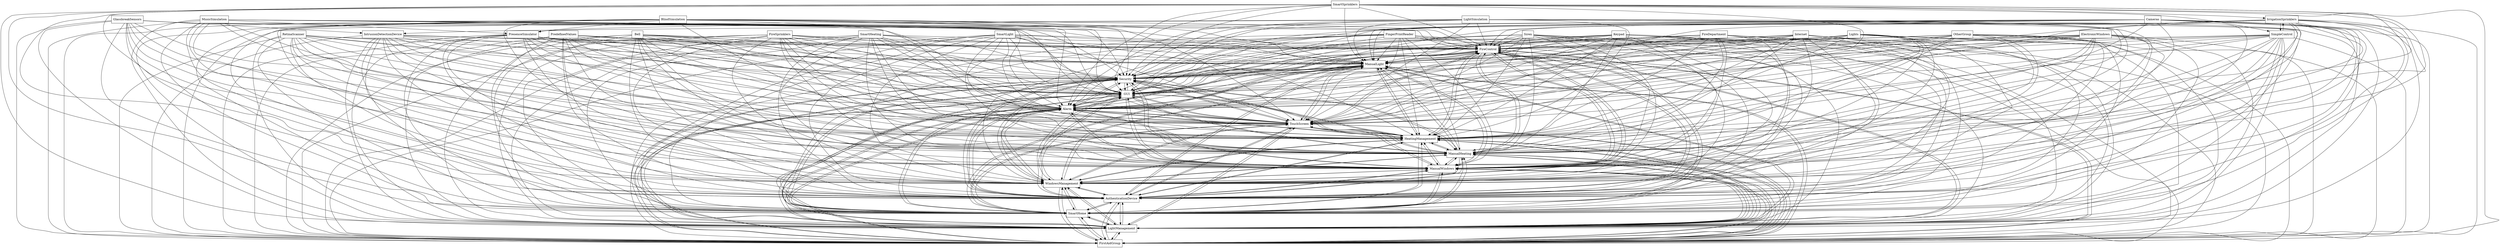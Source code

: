 digraph{
graph [rankdir=TB];
node [shape=box];
edge [arrowhead=normal];
0[label="FingerPrintReader",]
1[label="PredefinedValues",]
2[label="FireControl",]
3[label="ManualLight",]
4[label="Siren",]
5[label="Bell",]
6[label="SmartHeating",]
7[label="FirstAidGroup",]
8[label="IrrigationSprinklers",]
9[label="SmartLight",]
10[label="LightManagement",]
11[label="SmartHome",]
12[label="LightSimulation",]
13[label="AuthenticationDevice",]
14[label="MusicSimulation",]
15[label="IntrusionDetectionDevice",]
16[label="WindowsManagement",]
17[label="RetinaScanner",]
18[label="SimpleControl",]
19[label="ManualWindows",]
20[label="GlassbreakSensors",]
21[label="ManualHeating",]
22[label="Lights",]
23[label="BlindSimulation",]
24[label="SmartSprinklers",]
25[label="HeatingManagement",]
26[label="ElectronicWindows",]
27[label="TouchScreen",]
28[label="Alarm",]
29[label="GUI",]
30[label="Security",]
31[label="Keypad",]
32[label="PresenceSimulator",]
33[label="Cameras",]
34[label="FireSprinklers",]
35[label="OtherGroup",]
36[label="FireDepartment",]
37[label="Internet",]
0->2[label="",]
0->3[label="",]
0->7[label="",]
0->10[label="",]
0->11[label="",]
0->13[label="",]
0->16[label="",]
0->19[label="",]
0->21[label="",]
0->25[label="",]
0->27[label="",]
0->28[label="",]
0->29[label="",]
0->30[label="",]
1->2[label="",]
1->3[label="",]
1->7[label="",]
1->10[label="",]
1->11[label="",]
1->13[label="",]
1->16[label="",]
1->19[label="",]
1->21[label="",]
1->25[label="",]
1->27[label="",]
1->28[label="",]
1->29[label="",]
1->30[label="",]
2->3[label="",]
2->7[label="",]
2->10[label="",]
2->11[label="",]
2->13[label="",]
2->16[label="",]
2->19[label="",]
2->21[label="",]
2->25[label="",]
2->27[label="",]
2->28[label="",]
2->29[label="",]
2->30[label="",]
3->2[label="",]
3->7[label="",]
3->10[label="",]
3->11[label="",]
3->13[label="",]
3->16[label="",]
3->19[label="",]
3->21[label="",]
3->25[label="",]
3->27[label="",]
3->28[label="",]
3->29[label="",]
3->30[label="",]
4->2[label="",]
4->3[label="",]
4->7[label="",]
4->10[label="",]
4->11[label="",]
4->13[label="",]
4->16[label="",]
4->19[label="",]
4->21[label="",]
4->25[label="",]
4->27[label="",]
4->28[label="",]
4->29[label="",]
4->30[label="",]
5->2[label="",]
5->3[label="",]
5->7[label="",]
5->10[label="",]
5->11[label="",]
5->13[label="",]
5->16[label="",]
5->19[label="",]
5->21[label="",]
5->25[label="",]
5->27[label="",]
5->28[label="",]
5->29[label="",]
5->30[label="",]
6->2[label="",]
6->3[label="",]
6->7[label="",]
6->10[label="",]
6->11[label="",]
6->13[label="",]
6->16[label="",]
6->19[label="",]
6->21[label="",]
6->25[label="",]
6->27[label="",]
6->28[label="",]
6->29[label="",]
6->30[label="",]
7->2[label="",]
7->3[label="",]
7->10[label="",]
7->11[label="",]
7->13[label="",]
7->16[label="",]
7->19[label="",]
7->21[label="",]
7->25[label="",]
7->27[label="",]
7->28[label="",]
7->29[label="",]
7->30[label="",]
8->2[label="",]
8->3[label="",]
8->7[label="",]
8->10[label="",]
8->11[label="",]
8->13[label="",]
8->16[label="",]
8->18[label="",]
8->19[label="",]
8->21[label="",]
8->25[label="",]
8->27[label="",]
8->28[label="",]
8->29[label="",]
8->30[label="",]
9->2[label="",]
9->3[label="",]
9->7[label="",]
9->10[label="",]
9->11[label="",]
9->13[label="",]
9->16[label="",]
9->19[label="",]
9->21[label="",]
9->25[label="",]
9->27[label="",]
9->28[label="",]
9->29[label="",]
9->30[label="",]
10->2[label="",]
10->3[label="",]
10->7[label="",]
10->11[label="",]
10->13[label="",]
10->16[label="",]
10->19[label="",]
10->21[label="",]
10->25[label="",]
10->27[label="",]
10->28[label="",]
10->29[label="",]
10->30[label="",]
11->2[label="",]
11->3[label="",]
11->7[label="",]
11->10[label="",]
11->13[label="",]
11->16[label="",]
11->19[label="",]
11->21[label="",]
11->25[label="",]
11->27[label="",]
11->28[label="",]
11->29[label="",]
11->30[label="",]
12->2[label="",]
12->3[label="",]
12->7[label="",]
12->10[label="",]
12->11[label="",]
12->13[label="",]
12->16[label="",]
12->19[label="",]
12->21[label="",]
12->25[label="",]
12->27[label="",]
12->28[label="",]
12->29[label="",]
12->30[label="",]
12->32[label="",]
13->2[label="",]
13->3[label="",]
13->7[label="",]
13->10[label="",]
13->11[label="",]
13->16[label="",]
13->19[label="",]
13->21[label="",]
13->25[label="",]
13->27[label="",]
13->28[label="",]
13->29[label="",]
13->30[label="",]
14->2[label="",]
14->3[label="",]
14->7[label="",]
14->10[label="",]
14->11[label="",]
14->13[label="",]
14->16[label="",]
14->19[label="",]
14->21[label="",]
14->25[label="",]
14->27[label="",]
14->28[label="",]
14->29[label="",]
14->30[label="",]
14->32[label="",]
15->2[label="",]
15->3[label="",]
15->7[label="",]
15->10[label="",]
15->11[label="",]
15->13[label="",]
15->16[label="",]
15->19[label="",]
15->21[label="",]
15->25[label="",]
15->27[label="",]
15->28[label="",]
15->29[label="",]
15->30[label="",]
16->2[label="",]
16->3[label="",]
16->7[label="",]
16->10[label="",]
16->11[label="",]
16->13[label="",]
16->19[label="",]
16->21[label="",]
16->25[label="",]
16->27[label="",]
16->28[label="",]
16->29[label="",]
16->30[label="",]
17->2[label="",]
17->3[label="",]
17->7[label="",]
17->10[label="",]
17->11[label="",]
17->13[label="",]
17->16[label="",]
17->19[label="",]
17->21[label="",]
17->25[label="",]
17->27[label="",]
17->28[label="",]
17->29[label="",]
17->30[label="",]
18->2[label="",]
18->3[label="",]
18->7[label="",]
18->8[label="",]
18->10[label="",]
18->11[label="",]
18->13[label="",]
18->16[label="",]
18->19[label="",]
18->21[label="",]
18->25[label="",]
18->27[label="",]
18->28[label="",]
18->29[label="",]
18->30[label="",]
19->2[label="",]
19->3[label="",]
19->7[label="",]
19->10[label="",]
19->11[label="",]
19->13[label="",]
19->16[label="",]
19->21[label="",]
19->25[label="",]
19->27[label="",]
19->28[label="",]
19->29[label="",]
19->30[label="",]
20->2[label="",]
20->3[label="",]
20->7[label="",]
20->10[label="",]
20->11[label="",]
20->13[label="",]
20->15[label="",]
20->16[label="",]
20->19[label="",]
20->21[label="",]
20->25[label="",]
20->27[label="",]
20->28[label="",]
20->29[label="",]
20->30[label="",]
21->2[label="",]
21->3[label="",]
21->7[label="",]
21->10[label="",]
21->11[label="",]
21->13[label="",]
21->16[label="",]
21->19[label="",]
21->25[label="",]
21->27[label="",]
21->28[label="",]
21->29[label="",]
21->30[label="",]
22->2[label="",]
22->3[label="",]
22->7[label="",]
22->10[label="",]
22->11[label="",]
22->13[label="",]
22->16[label="",]
22->19[label="",]
22->21[label="",]
22->25[label="",]
22->27[label="",]
22->28[label="",]
22->29[label="",]
22->30[label="",]
23->2[label="",]
23->3[label="",]
23->7[label="",]
23->10[label="",]
23->11[label="",]
23->13[label="",]
23->16[label="",]
23->19[label="",]
23->21[label="",]
23->25[label="",]
23->27[label="",]
23->28[label="",]
23->29[label="",]
23->30[label="",]
23->32[label="",]
24->2[label="",]
24->3[label="",]
24->7[label="",]
24->8[label="",]
24->10[label="",]
24->11[label="",]
24->13[label="",]
24->16[label="",]
24->18[label="",]
24->19[label="",]
24->21[label="",]
24->25[label="",]
24->27[label="",]
24->28[label="",]
24->29[label="",]
24->30[label="",]
25->2[label="",]
25->3[label="",]
25->7[label="",]
25->10[label="",]
25->11[label="",]
25->13[label="",]
25->16[label="",]
25->19[label="",]
25->21[label="",]
25->27[label="",]
25->28[label="",]
25->29[label="",]
25->30[label="",]
26->2[label="",]
26->3[label="",]
26->7[label="",]
26->10[label="",]
26->11[label="",]
26->13[label="",]
26->16[label="",]
26->19[label="",]
26->21[label="",]
26->25[label="",]
26->27[label="",]
26->28[label="",]
26->29[label="",]
26->30[label="",]
27->2[label="",]
27->3[label="",]
27->7[label="",]
27->10[label="",]
27->11[label="",]
27->13[label="",]
27->16[label="",]
27->19[label="",]
27->21[label="",]
27->25[label="",]
27->28[label="",]
27->29[label="",]
27->30[label="",]
28->2[label="",]
28->3[label="",]
28->7[label="",]
28->10[label="",]
28->11[label="",]
28->13[label="",]
28->16[label="",]
28->19[label="",]
28->21[label="",]
28->25[label="",]
28->27[label="",]
28->29[label="",]
28->30[label="",]
29->2[label="",]
29->3[label="",]
29->7[label="",]
29->10[label="",]
29->11[label="",]
29->13[label="",]
29->16[label="",]
29->19[label="",]
29->21[label="",]
29->25[label="",]
29->27[label="",]
29->28[label="",]
29->30[label="",]
30->2[label="",]
30->3[label="",]
30->7[label="",]
30->10[label="",]
30->11[label="",]
30->13[label="",]
30->16[label="",]
30->19[label="",]
30->21[label="",]
30->25[label="",]
30->27[label="",]
30->28[label="",]
30->29[label="",]
31->2[label="",]
31->3[label="",]
31->7[label="",]
31->10[label="",]
31->11[label="",]
31->13[label="",]
31->16[label="",]
31->19[label="",]
31->21[label="",]
31->25[label="",]
31->27[label="",]
31->28[label="",]
31->29[label="",]
31->30[label="",]
32->2[label="",]
32->3[label="",]
32->7[label="",]
32->10[label="",]
32->11[label="",]
32->13[label="",]
32->16[label="",]
32->19[label="",]
32->21[label="",]
32->25[label="",]
32->27[label="",]
32->28[label="",]
32->29[label="",]
32->30[label="",]
33->2[label="",]
33->3[label="",]
33->7[label="",]
33->10[label="",]
33->11[label="",]
33->13[label="",]
33->15[label="",]
33->16[label="",]
33->19[label="",]
33->21[label="",]
33->25[label="",]
33->27[label="",]
33->28[label="",]
33->29[label="",]
33->30[label="",]
34->2[label="",]
34->3[label="",]
34->7[label="",]
34->10[label="",]
34->11[label="",]
34->13[label="",]
34->16[label="",]
34->19[label="",]
34->21[label="",]
34->25[label="",]
34->27[label="",]
34->28[label="",]
34->29[label="",]
34->30[label="",]
35->2[label="",]
35->3[label="",]
35->7[label="",]
35->10[label="",]
35->11[label="",]
35->13[label="",]
35->16[label="",]
35->19[label="",]
35->21[label="",]
35->25[label="",]
35->27[label="",]
35->28[label="",]
35->29[label="",]
35->30[label="",]
36->2[label="",]
36->3[label="",]
36->7[label="",]
36->10[label="",]
36->11[label="",]
36->13[label="",]
36->16[label="",]
36->19[label="",]
36->21[label="",]
36->25[label="",]
36->27[label="",]
36->28[label="",]
36->29[label="",]
36->30[label="",]
37->2[label="",]
37->3[label="",]
37->7[label="",]
37->10[label="",]
37->11[label="",]
37->13[label="",]
37->16[label="",]
37->19[label="",]
37->21[label="",]
37->25[label="",]
37->27[label="",]
37->28[label="",]
37->29[label="",]
37->30[label="",]
}

